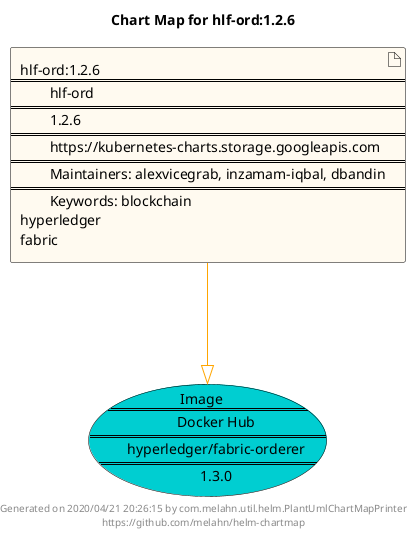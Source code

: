 @startuml
skinparam linetype ortho
skinparam backgroundColor white
skinparam usecaseBorderColor black
skinparam usecaseArrowColor LightSlateGray
skinparam artifactBorderColor black
skinparam artifactArrowColor LightSlateGray

title Chart Map for hlf-ord:1.2.6

'There is one referenced Helm Chart
artifact "hlf-ord:1.2.6\n====\n\thlf-ord\n====\n\t1.2.6\n====\n\thttps://kubernetes-charts.storage.googleapis.com\n====\n\tMaintainers: alexvicegrab, inzamam-iqbal, dbandin\n====\n\tKeywords: blockchain\nhyperledger\nfabric" as hlf_ord_1_2_6 #FloralWhite

'There is one referenced Docker Image
usecase "Image\n====\n\tDocker Hub\n====\n\thyperledger/fabric-orderer\n====\n\t1.3.0" as hyperledger_fabric_orderer_1_3_0 #DarkTurquoise

'Chart Dependencies
hlf_ord_1_2_6--[#orange]-|>hyperledger_fabric_orderer_1_3_0

center footer Generated on 2020/04/21 20:26:15 by com.melahn.util.helm.PlantUmlChartMapPrinter\nhttps://github.com/melahn/helm-chartmap
@enduml
